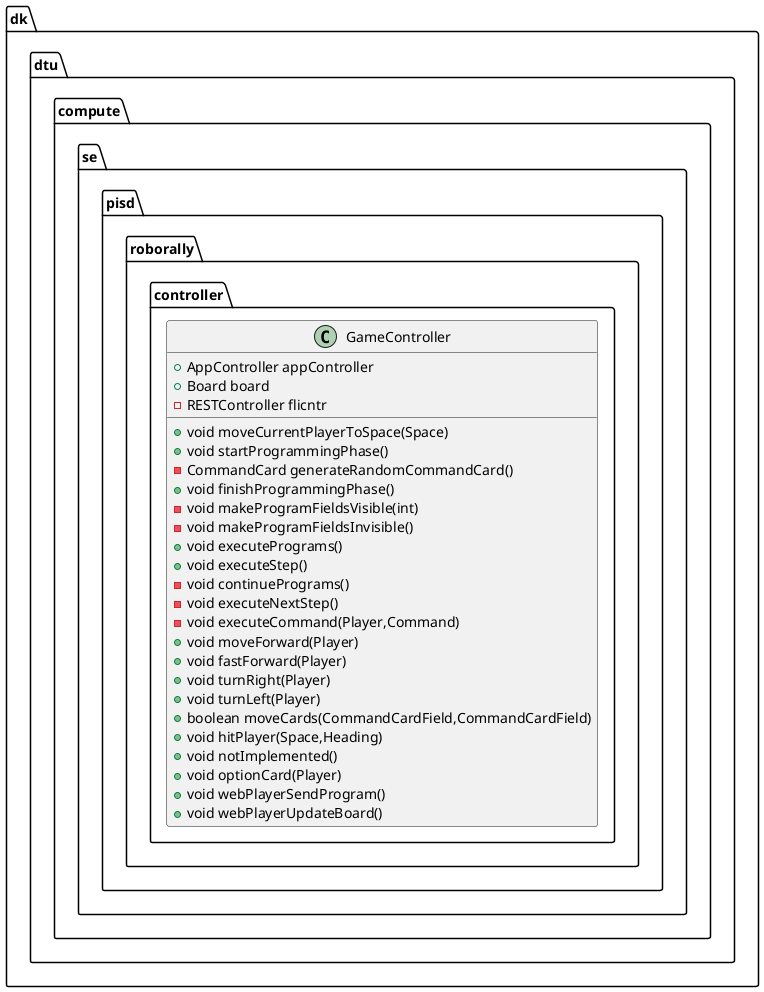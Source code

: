 @startuml
class dk.dtu.compute.se.pisd.roborally.controller.GameController {
+ AppController appController
+ Board board
- RESTController flicntr
+ void moveCurrentPlayerToSpace(Space)
+ void startProgrammingPhase()
- CommandCard generateRandomCommandCard()
+ void finishProgrammingPhase()
- void makeProgramFieldsVisible(int)
- void makeProgramFieldsInvisible()
+ void executePrograms()
+ void executeStep()
- void continuePrograms()
- void executeNextStep()
- void executeCommand(Player,Command)
+ void moveForward(Player)
+ void fastForward(Player)
+ void turnRight(Player)
+ void turnLeft(Player)
+ boolean moveCards(CommandCardField,CommandCardField)
+ void hitPlayer(Space,Heading)
+ void notImplemented()
+ void optionCard(Player)
+ void webPlayerSendProgram()
+ void webPlayerUpdateBoard()
}
@enduml